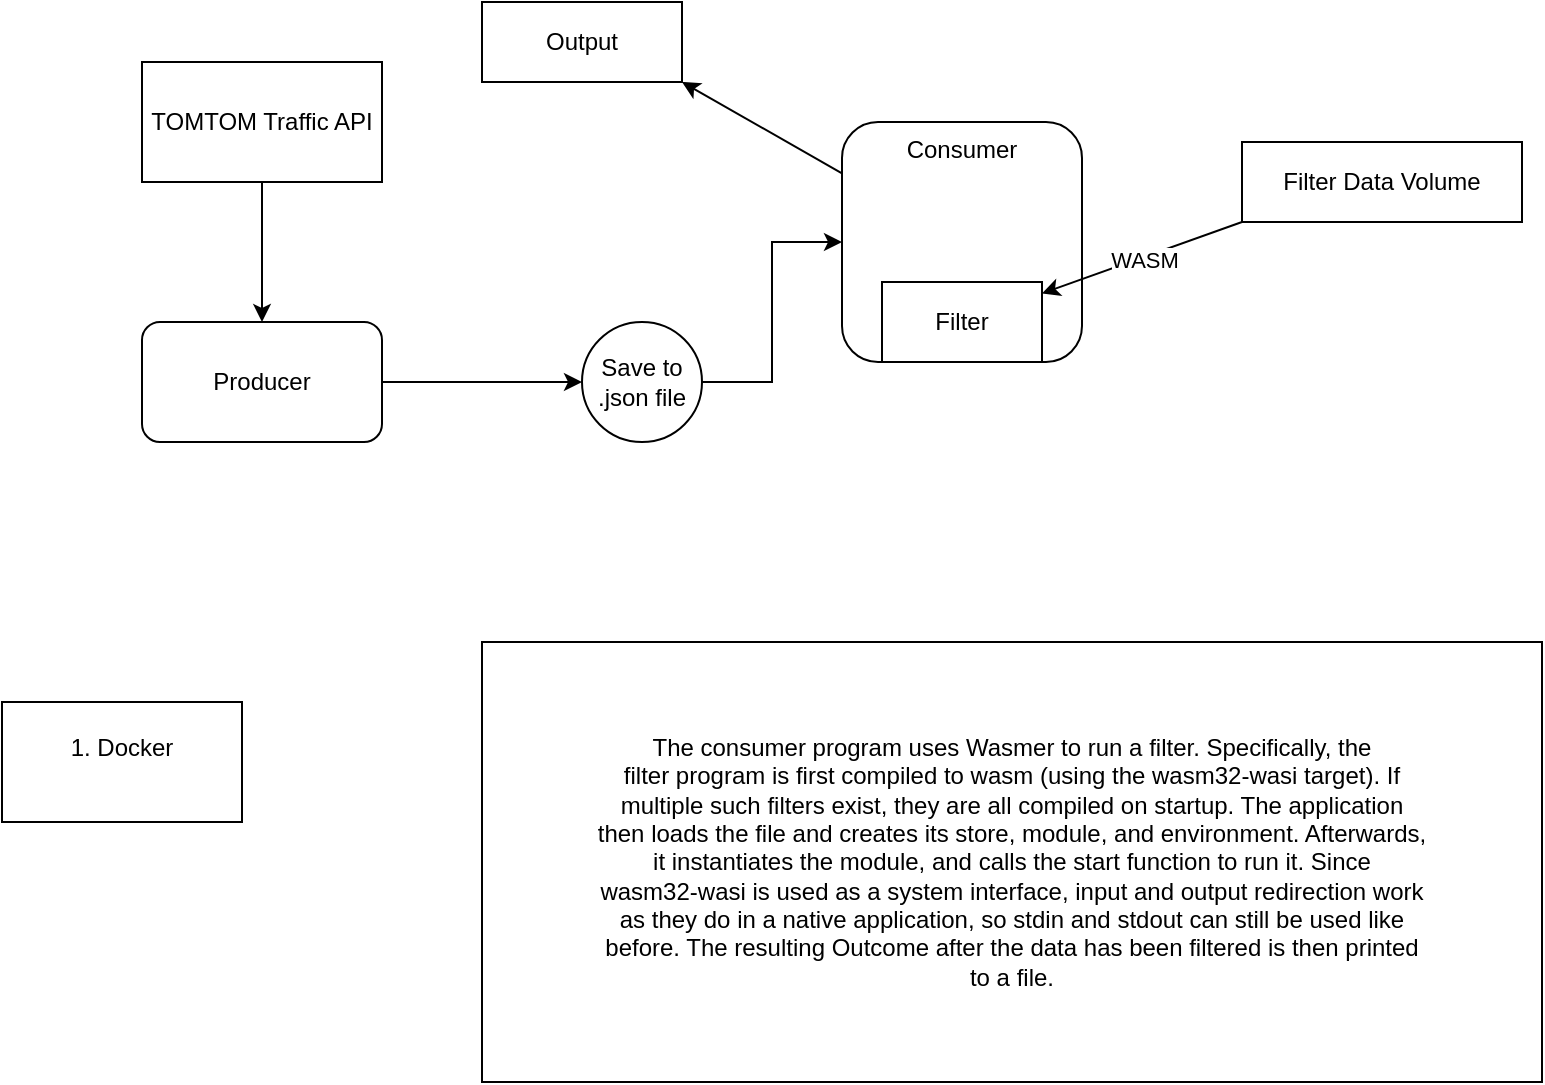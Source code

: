 <mxfile version="24.7.5">
  <diagram name="Page-1" id="dftx-uuitZYyHQWTPwZ1">
    <mxGraphModel dx="1137" dy="703" grid="1" gridSize="10" guides="1" tooltips="1" connect="1" arrows="1" fold="1" page="1" pageScale="1" pageWidth="850" pageHeight="1100" math="0" shadow="0">
      <root>
        <mxCell id="0" />
        <mxCell id="1" parent="0" />
        <mxCell id="N7iIkxwQAjEZ4CynyVp_-5" value="" style="edgeStyle=orthogonalEdgeStyle;rounded=0;orthogonalLoop=1;jettySize=auto;html=1;" edge="1" parent="1" source="N7iIkxwQAjEZ4CynyVp_-1" target="N7iIkxwQAjEZ4CynyVp_-4">
          <mxGeometry relative="1" as="geometry" />
        </mxCell>
        <mxCell id="N7iIkxwQAjEZ4CynyVp_-1" value="Producer" style="rounded=1;whiteSpace=wrap;html=1;" vertex="1" parent="1">
          <mxGeometry x="120" y="180" width="120" height="60" as="geometry" />
        </mxCell>
        <mxCell id="N7iIkxwQAjEZ4CynyVp_-3" style="edgeStyle=orthogonalEdgeStyle;rounded=0;orthogonalLoop=1;jettySize=auto;html=1;" edge="1" parent="1" source="N7iIkxwQAjEZ4CynyVp_-2" target="N7iIkxwQAjEZ4CynyVp_-1">
          <mxGeometry relative="1" as="geometry" />
        </mxCell>
        <mxCell id="N7iIkxwQAjEZ4CynyVp_-2" value="TOMTOM Traffic API" style="rounded=0;whiteSpace=wrap;html=1;" vertex="1" parent="1">
          <mxGeometry x="120" y="50" width="120" height="60" as="geometry" />
        </mxCell>
        <mxCell id="N7iIkxwQAjEZ4CynyVp_-7" value="" style="edgeStyle=orthogonalEdgeStyle;rounded=0;orthogonalLoop=1;jettySize=auto;html=1;" edge="1" parent="1" source="N7iIkxwQAjEZ4CynyVp_-4" target="N7iIkxwQAjEZ4CynyVp_-6">
          <mxGeometry relative="1" as="geometry" />
        </mxCell>
        <mxCell id="N7iIkxwQAjEZ4CynyVp_-4" value="Save to .json file" style="ellipse;whiteSpace=wrap;html=1;rounded=1;" vertex="1" parent="1">
          <mxGeometry x="340" y="180" width="60" height="60" as="geometry" />
        </mxCell>
        <mxCell id="N7iIkxwQAjEZ4CynyVp_-9" value="" style="group" vertex="1" connectable="0" parent="1">
          <mxGeometry x="470" y="80" width="120" height="120" as="geometry" />
        </mxCell>
        <mxCell id="N7iIkxwQAjEZ4CynyVp_-6" value="Consumer" style="whiteSpace=wrap;html=1;rounded=1;verticalAlign=top;" vertex="1" parent="N7iIkxwQAjEZ4CynyVp_-9">
          <mxGeometry width="120" height="120" as="geometry" />
        </mxCell>
        <mxCell id="N7iIkxwQAjEZ4CynyVp_-8" value="Filter" style="rounded=0;whiteSpace=wrap;html=1;" vertex="1" parent="N7iIkxwQAjEZ4CynyVp_-9">
          <mxGeometry x="20" y="80" width="80" height="40" as="geometry" />
        </mxCell>
        <mxCell id="N7iIkxwQAjEZ4CynyVp_-10" value="Filter Data Volume" style="rounded=0;whiteSpace=wrap;html=1;" vertex="1" parent="1">
          <mxGeometry x="670" y="90" width="140" height="40" as="geometry" />
        </mxCell>
        <mxCell id="N7iIkxwQAjEZ4CynyVp_-11" value="" style="rounded=0;orthogonalLoop=1;jettySize=auto;html=1;startArrow=classic;startFill=1;endArrow=none;endFill=0;" edge="1" parent="1" source="N7iIkxwQAjEZ4CynyVp_-8">
          <mxGeometry relative="1" as="geometry">
            <mxPoint x="670" y="130" as="targetPoint" />
          </mxGeometry>
        </mxCell>
        <mxCell id="N7iIkxwQAjEZ4CynyVp_-12" value="WASM" style="edgeLabel;html=1;align=center;verticalAlign=middle;resizable=0;points=[];" vertex="1" connectable="0" parent="N7iIkxwQAjEZ4CynyVp_-11">
          <mxGeometry x="0.02" y="-1" relative="1" as="geometry">
            <mxPoint as="offset" />
          </mxGeometry>
        </mxCell>
        <mxCell id="N7iIkxwQAjEZ4CynyVp_-17" value="Output" style="rounded=0;whiteSpace=wrap;html=1;" vertex="1" parent="1">
          <mxGeometry x="290" y="20" width="100" height="40" as="geometry" />
        </mxCell>
        <mxCell id="N7iIkxwQAjEZ4CynyVp_-18" style="rounded=0;orthogonalLoop=1;jettySize=auto;html=1;entryX=1;entryY=1;entryDx=0;entryDy=0;" edge="1" parent="1" source="N7iIkxwQAjEZ4CynyVp_-6" target="N7iIkxwQAjEZ4CynyVp_-17">
          <mxGeometry relative="1" as="geometry" />
        </mxCell>
        <mxCell id="N7iIkxwQAjEZ4CynyVp_-19" value="1. Docker&lt;div&gt;&lt;br&gt;&lt;/div&gt;" style="rounded=0;whiteSpace=wrap;html=1;" vertex="1" parent="1">
          <mxGeometry x="50" y="370" width="120" height="60" as="geometry" />
        </mxCell>
        <mxCell id="N7iIkxwQAjEZ4CynyVp_-20" value="&lt;div&gt;The consumer program uses Wasmer to run a filter. Specifically, the&lt;/div&gt;&lt;div&gt;filter program is first compiled to wasm (using the wasm32-wasi target). If&lt;/div&gt;&lt;div&gt;multiple such filters exist, they are all compiled on startup. The application&lt;/div&gt;&lt;div&gt;then loads the file and creates its store, module, and environment. Afterwards,&lt;/div&gt;&lt;div&gt;it instantiates the module, and calls the start function to run it. Since&lt;/div&gt;&lt;div&gt;wasm32-wasi is used as a system interface, input and output redirection work&lt;/div&gt;&lt;div&gt;as they do in a native application, so stdin and stdout can still be used like&lt;/div&gt;&lt;div&gt;before. The resulting Outcome after the data has been filtered is then printed&lt;/div&gt;&lt;div&gt;to a file.&lt;/div&gt;" style="whiteSpace=wrap;html=1;" vertex="1" parent="1">
          <mxGeometry x="290" y="340" width="530" height="220" as="geometry" />
        </mxCell>
      </root>
    </mxGraphModel>
  </diagram>
</mxfile>
